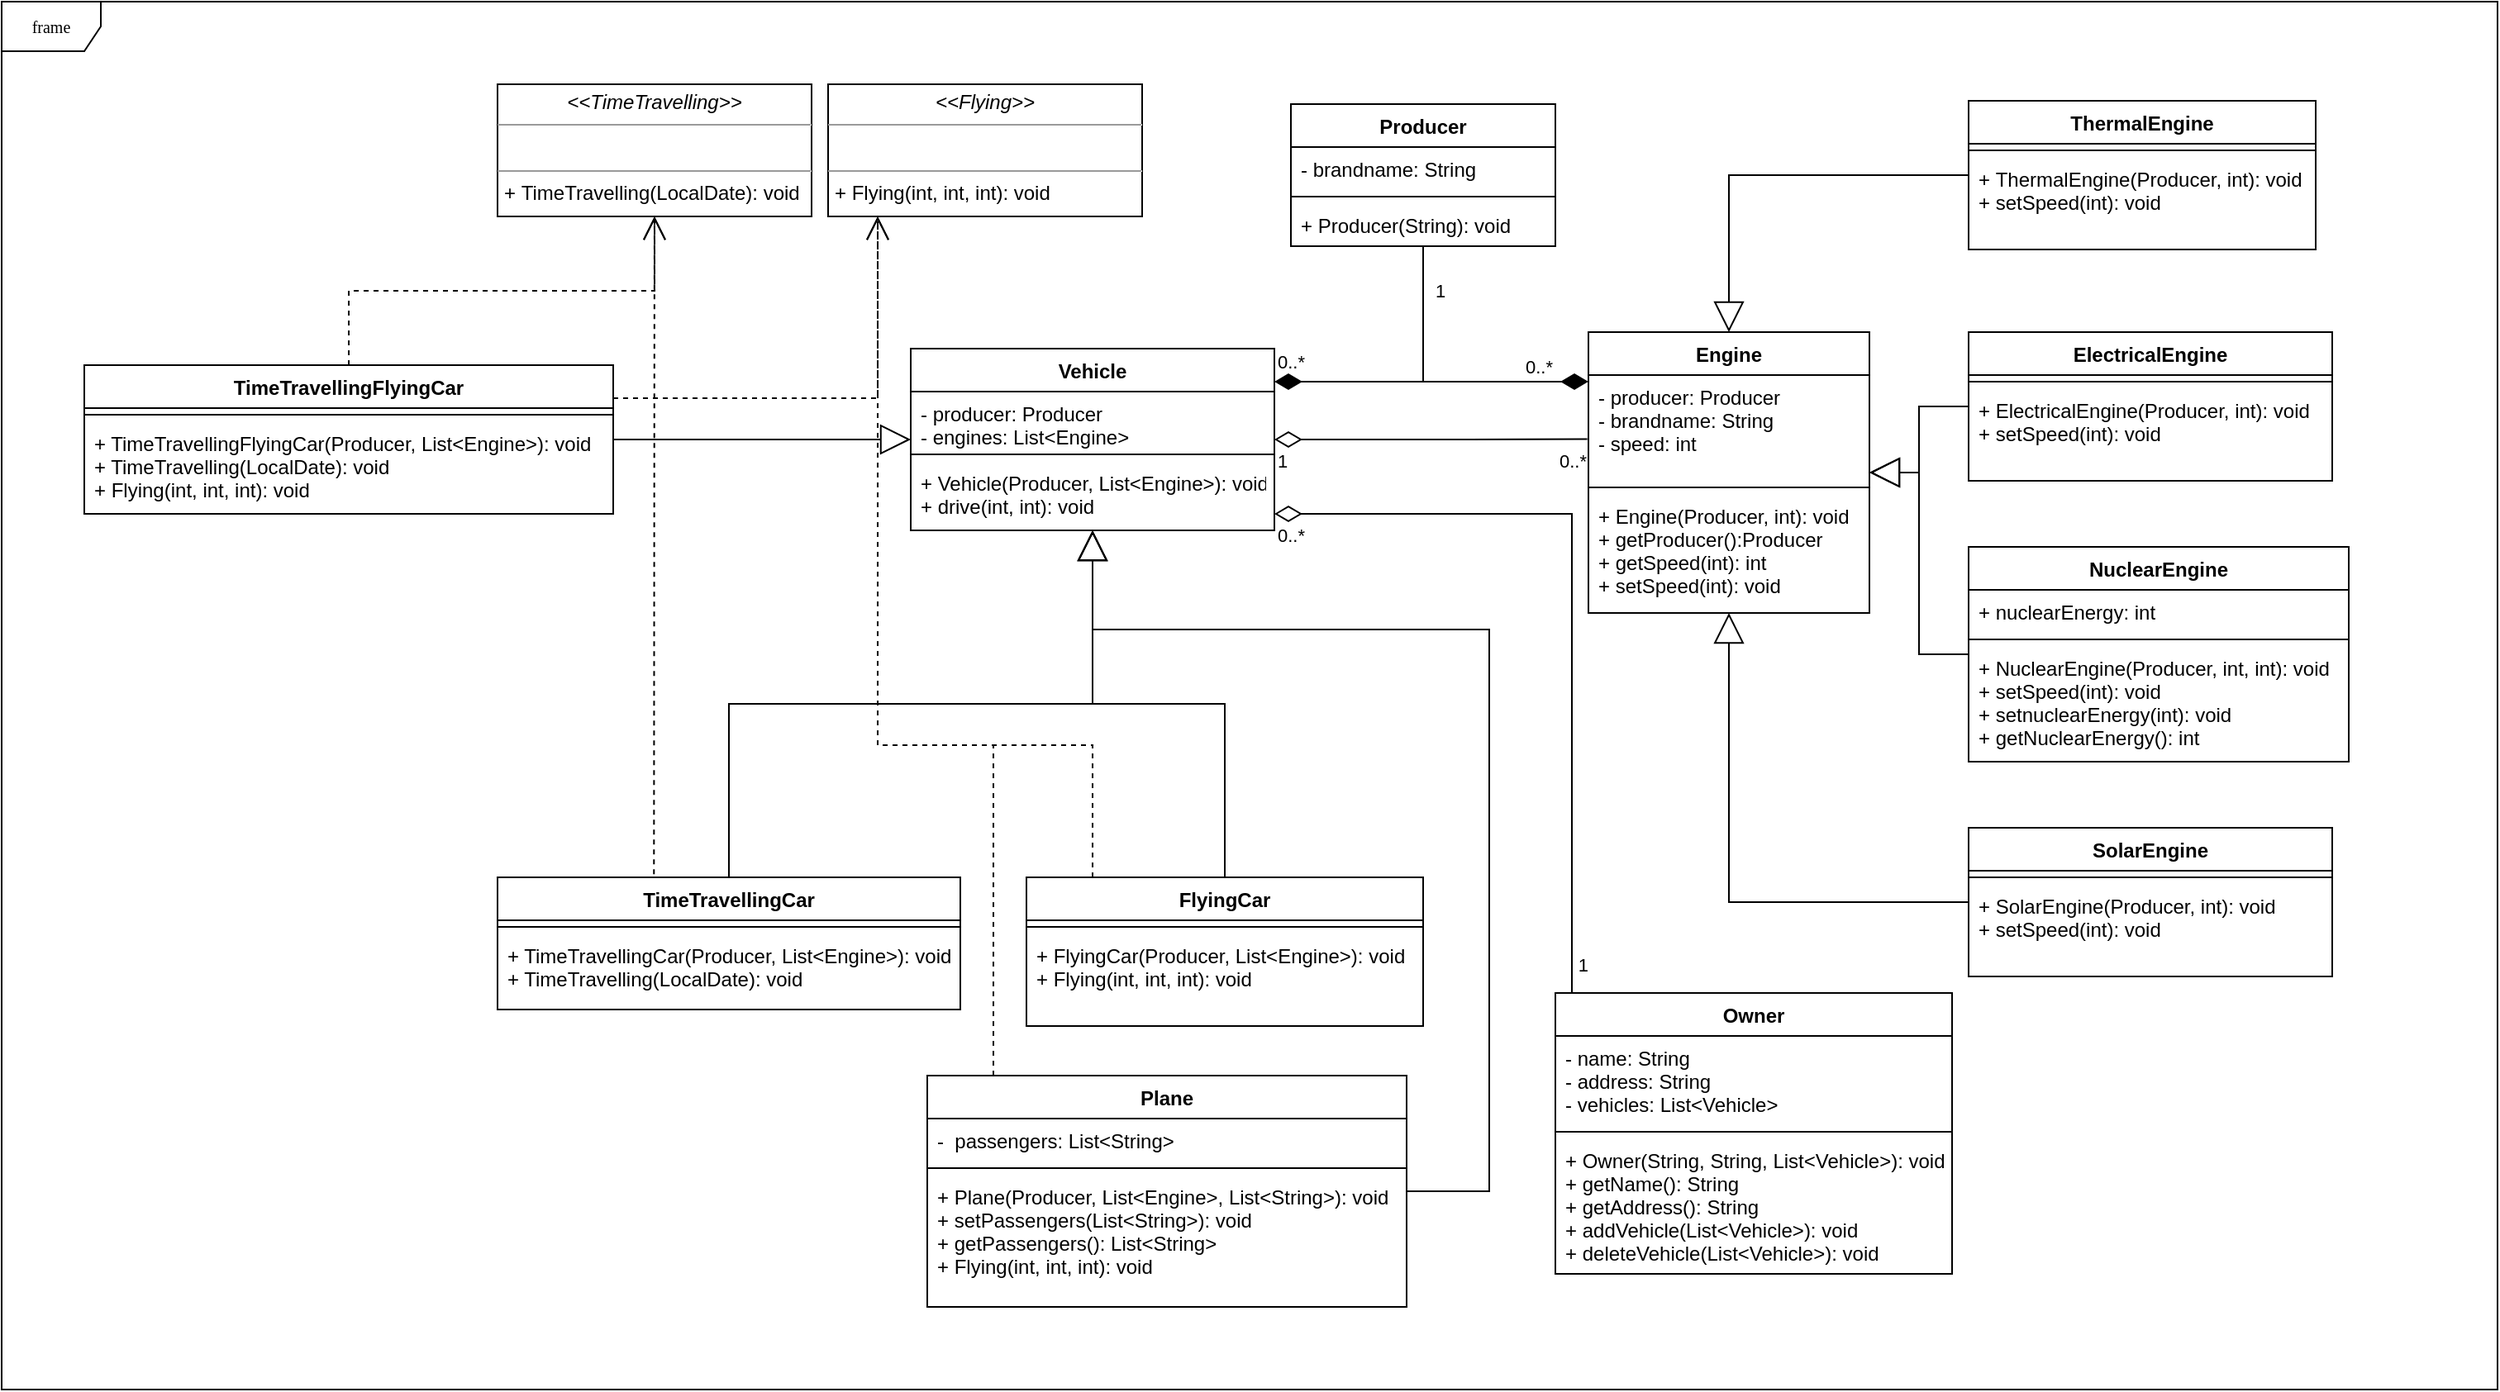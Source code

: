 <mxfile version="19.0.3" type="device"><diagram name="Page-1" id="c4acf3e9-155e-7222-9cf6-157b1a14988f"><mxGraphModel dx="1503" dy="1885" grid="1" gridSize="10" guides="1" tooltips="1" connect="1" arrows="1" fold="1" page="1" pageScale="1" pageWidth="100" pageHeight="100" background="none" math="0" shadow="0"><root><mxCell id="0"/><mxCell id="1" parent="0"/><mxCell id="17acba5748e5396b-1" value="frame" style="shape=umlFrame;whiteSpace=wrap;html=1;rounded=0;shadow=0;comic=0;labelBackgroundColor=none;strokeWidth=1;fontFamily=Verdana;fontSize=10;align=center;" parent="1" vertex="1"><mxGeometry x="-230" width="1510" height="840" as="geometry"/></mxCell><mxCell id="9zMZQVW_gY5H2Cge7QEd-1" value="Producer" style="swimlane;fontStyle=1;align=center;verticalAlign=top;childLayout=stackLayout;horizontal=1;startSize=26;horizontalStack=0;resizeParent=1;resizeParentMax=0;resizeLast=0;collapsible=1;marginBottom=0;" parent="1" vertex="1"><mxGeometry x="550" y="62" width="160" height="86" as="geometry"/></mxCell><mxCell id="9zMZQVW_gY5H2Cge7QEd-2" value="- brandname: String" style="text;strokeColor=none;fillColor=none;align=left;verticalAlign=top;spacingLeft=4;spacingRight=4;overflow=hidden;rotatable=0;points=[[0,0.5],[1,0.5]];portConstraint=eastwest;" parent="9zMZQVW_gY5H2Cge7QEd-1" vertex="1"><mxGeometry y="26" width="160" height="26" as="geometry"/></mxCell><mxCell id="9zMZQVW_gY5H2Cge7QEd-3" value="" style="line;strokeWidth=1;fillColor=none;align=left;verticalAlign=middle;spacingTop=-1;spacingLeft=3;spacingRight=3;rotatable=0;labelPosition=right;points=[];portConstraint=eastwest;" parent="9zMZQVW_gY5H2Cge7QEd-1" vertex="1"><mxGeometry y="52" width="160" height="8" as="geometry"/></mxCell><mxCell id="9zMZQVW_gY5H2Cge7QEd-4" value="+ Producer(String): void" style="text;strokeColor=none;fillColor=none;align=left;verticalAlign=top;spacingLeft=4;spacingRight=4;overflow=hidden;rotatable=0;points=[[0,0.5],[1,0.5]];portConstraint=eastwest;" parent="9zMZQVW_gY5H2Cge7QEd-1" vertex="1"><mxGeometry y="60" width="160" height="26" as="geometry"/></mxCell><mxCell id="9zMZQVW_gY5H2Cge7QEd-5" value="Vehicle" style="swimlane;fontStyle=1;align=center;verticalAlign=top;childLayout=stackLayout;horizontal=1;startSize=26;horizontalStack=0;resizeParent=1;resizeParentMax=0;resizeLast=0;collapsible=1;marginBottom=0;" parent="1" vertex="1"><mxGeometry x="320" y="210" width="220" height="110" as="geometry"/></mxCell><mxCell id="9zMZQVW_gY5H2Cge7QEd-6" value="- producer: Producer&#10;- engines: List&lt;Engine&gt;&#10;" style="text;strokeColor=none;fillColor=none;align=left;verticalAlign=top;spacingLeft=4;spacingRight=4;overflow=hidden;rotatable=0;points=[[0,0.5],[1,0.5]];portConstraint=eastwest;" parent="9zMZQVW_gY5H2Cge7QEd-5" vertex="1"><mxGeometry y="26" width="220" height="34" as="geometry"/></mxCell><mxCell id="9zMZQVW_gY5H2Cge7QEd-7" value="" style="line;strokeWidth=1;fillColor=none;align=left;verticalAlign=middle;spacingTop=-1;spacingLeft=3;spacingRight=3;rotatable=0;labelPosition=right;points=[];portConstraint=eastwest;" parent="9zMZQVW_gY5H2Cge7QEd-5" vertex="1"><mxGeometry y="60" width="220" height="8" as="geometry"/></mxCell><mxCell id="9zMZQVW_gY5H2Cge7QEd-8" value="+ Vehicle(Producer, List&lt;Engine&gt;): void&#10;+ drive(int, int): void" style="text;strokeColor=none;fillColor=none;align=left;verticalAlign=top;spacingLeft=4;spacingRight=4;overflow=hidden;rotatable=0;points=[[0,0.5],[1,0.5]];portConstraint=eastwest;" parent="9zMZQVW_gY5H2Cge7QEd-5" vertex="1"><mxGeometry y="68" width="220" height="42" as="geometry"/></mxCell><mxCell id="9zMZQVW_gY5H2Cge7QEd-9" value="Engine" style="swimlane;fontStyle=1;align=center;verticalAlign=top;childLayout=stackLayout;horizontal=1;startSize=26;horizontalStack=0;resizeParent=1;resizeParentMax=0;resizeLast=0;collapsible=1;marginBottom=0;" parent="1" vertex="1"><mxGeometry x="730" y="200" width="170" height="170" as="geometry"/></mxCell><mxCell id="9zMZQVW_gY5H2Cge7QEd-10" value="- producer: Producer&#10;- brandname: String&#10;- speed: int" style="text;strokeColor=none;fillColor=none;align=left;verticalAlign=top;spacingLeft=4;spacingRight=4;overflow=hidden;rotatable=0;points=[[0,0.5],[1,0.5]];portConstraint=eastwest;" parent="9zMZQVW_gY5H2Cge7QEd-9" vertex="1"><mxGeometry y="26" width="170" height="64" as="geometry"/></mxCell><mxCell id="9zMZQVW_gY5H2Cge7QEd-11" value="" style="line;strokeWidth=1;fillColor=none;align=left;verticalAlign=middle;spacingTop=-1;spacingLeft=3;spacingRight=3;rotatable=0;labelPosition=right;points=[];portConstraint=eastwest;" parent="9zMZQVW_gY5H2Cge7QEd-9" vertex="1"><mxGeometry y="90" width="170" height="8" as="geometry"/></mxCell><mxCell id="9zMZQVW_gY5H2Cge7QEd-12" value="+ Engine(Producer, int): void&#10;+ getProducer():Producer&#10;+ getSpeed(int): int&#10;+ setSpeed(int): void" style="text;strokeColor=none;fillColor=none;align=left;verticalAlign=top;spacingLeft=4;spacingRight=4;overflow=hidden;rotatable=0;points=[[0,0.5],[1,0.5]];portConstraint=eastwest;" parent="9zMZQVW_gY5H2Cge7QEd-9" vertex="1"><mxGeometry y="98" width="170" height="72" as="geometry"/></mxCell><mxCell id="9zMZQVW_gY5H2Cge7QEd-13" value="NuclearEngine" style="swimlane;fontStyle=1;align=center;verticalAlign=top;childLayout=stackLayout;horizontal=1;startSize=26;horizontalStack=0;resizeParent=1;resizeParentMax=0;resizeLast=0;collapsible=1;marginBottom=0;" parent="1" vertex="1"><mxGeometry x="960" y="330" width="230" height="130" as="geometry"/></mxCell><mxCell id="9zMZQVW_gY5H2Cge7QEd-14" value="+ nuclearEnergy: int" style="text;strokeColor=none;fillColor=none;align=left;verticalAlign=top;spacingLeft=4;spacingRight=4;overflow=hidden;rotatable=0;points=[[0,0.5],[1,0.5]];portConstraint=eastwest;" parent="9zMZQVW_gY5H2Cge7QEd-13" vertex="1"><mxGeometry y="26" width="230" height="26" as="geometry"/></mxCell><mxCell id="9zMZQVW_gY5H2Cge7QEd-15" value="" style="line;strokeWidth=1;fillColor=none;align=left;verticalAlign=middle;spacingTop=-1;spacingLeft=3;spacingRight=3;rotatable=0;labelPosition=right;points=[];portConstraint=eastwest;" parent="9zMZQVW_gY5H2Cge7QEd-13" vertex="1"><mxGeometry y="52" width="230" height="8" as="geometry"/></mxCell><mxCell id="9zMZQVW_gY5H2Cge7QEd-16" value="+ NuclearEngine(Producer, int, int): void&#10;+ setSpeed(int): void&#10;+ setnuclearEnergy(int): void&#10;+ getNuclearEnergy(): int" style="text;strokeColor=none;fillColor=none;align=left;verticalAlign=top;spacingLeft=4;spacingRight=4;overflow=hidden;rotatable=0;points=[[0,0.5],[1,0.5]];portConstraint=eastwest;" parent="9zMZQVW_gY5H2Cge7QEd-13" vertex="1"><mxGeometry y="60" width="230" height="70" as="geometry"/></mxCell><mxCell id="9zMZQVW_gY5H2Cge7QEd-17" value="ElectricalEngine" style="swimlane;fontStyle=1;align=center;verticalAlign=top;childLayout=stackLayout;horizontal=1;startSize=26;horizontalStack=0;resizeParent=1;resizeParentMax=0;resizeLast=0;collapsible=1;marginBottom=0;" parent="1" vertex="1"><mxGeometry x="960" y="200" width="220" height="90" as="geometry"/></mxCell><mxCell id="9zMZQVW_gY5H2Cge7QEd-19" value="" style="line;strokeWidth=1;fillColor=none;align=left;verticalAlign=middle;spacingTop=-1;spacingLeft=3;spacingRight=3;rotatable=0;labelPosition=right;points=[];portConstraint=eastwest;" parent="9zMZQVW_gY5H2Cge7QEd-17" vertex="1"><mxGeometry y="26" width="220" height="8" as="geometry"/></mxCell><mxCell id="9zMZQVW_gY5H2Cge7QEd-20" value="+ ElectricalEngine(Producer, int): void&#10;+ setSpeed(int): void" style="text;strokeColor=none;fillColor=none;align=left;verticalAlign=top;spacingLeft=4;spacingRight=4;overflow=hidden;rotatable=0;points=[[0,0.5],[1,0.5]];portConstraint=eastwest;" parent="9zMZQVW_gY5H2Cge7QEd-17" vertex="1"><mxGeometry y="34" width="220" height="56" as="geometry"/></mxCell><mxCell id="9zMZQVW_gY5H2Cge7QEd-21" value="ThermalEngine" style="swimlane;fontStyle=1;align=center;verticalAlign=top;childLayout=stackLayout;horizontal=1;startSize=26;horizontalStack=0;resizeParent=1;resizeParentMax=0;resizeLast=0;collapsible=1;marginBottom=0;" parent="1" vertex="1"><mxGeometry x="960" y="60" width="210" height="90" as="geometry"/></mxCell><mxCell id="9zMZQVW_gY5H2Cge7QEd-23" value="" style="line;strokeWidth=1;fillColor=none;align=left;verticalAlign=middle;spacingTop=-1;spacingLeft=3;spacingRight=3;rotatable=0;labelPosition=right;points=[];portConstraint=eastwest;" parent="9zMZQVW_gY5H2Cge7QEd-21" vertex="1"><mxGeometry y="26" width="210" height="8" as="geometry"/></mxCell><mxCell id="9zMZQVW_gY5H2Cge7QEd-24" value="+ ThermalEngine(Producer, int): void&#10;+ setSpeed(int): void" style="text;strokeColor=none;fillColor=none;align=left;verticalAlign=top;spacingLeft=4;spacingRight=4;overflow=hidden;rotatable=0;points=[[0,0.5],[1,0.5]];portConstraint=eastwest;" parent="9zMZQVW_gY5H2Cge7QEd-21" vertex="1"><mxGeometry y="34" width="210" height="56" as="geometry"/></mxCell><mxCell id="9zMZQVW_gY5H2Cge7QEd-29" value="SolarEngine" style="swimlane;fontStyle=1;align=center;verticalAlign=top;childLayout=stackLayout;horizontal=1;startSize=26;horizontalStack=0;resizeParent=1;resizeParentMax=0;resizeLast=0;collapsible=1;marginBottom=0;" parent="1" vertex="1"><mxGeometry x="960" y="500" width="220" height="90" as="geometry"/></mxCell><mxCell id="9zMZQVW_gY5H2Cge7QEd-31" value="" style="line;strokeWidth=1;fillColor=none;align=left;verticalAlign=middle;spacingTop=-1;spacingLeft=3;spacingRight=3;rotatable=0;labelPosition=right;points=[];portConstraint=eastwest;" parent="9zMZQVW_gY5H2Cge7QEd-29" vertex="1"><mxGeometry y="26" width="220" height="8" as="geometry"/></mxCell><mxCell id="9zMZQVW_gY5H2Cge7QEd-32" value="+ SolarEngine(Producer, int): void&#10;+ setSpeed(int): void" style="text;strokeColor=none;fillColor=none;align=left;verticalAlign=top;spacingLeft=4;spacingRight=4;overflow=hidden;rotatable=0;points=[[0,0.5],[1,0.5]];portConstraint=eastwest;" parent="9zMZQVW_gY5H2Cge7QEd-29" vertex="1"><mxGeometry y="34" width="220" height="56" as="geometry"/></mxCell><mxCell id="9zMZQVW_gY5H2Cge7QEd-34" value="" style="endArrow=block;endSize=16;endFill=0;html=1;rounded=0;edgeStyle=orthogonalEdgeStyle;" parent="1" source="9zMZQVW_gY5H2Cge7QEd-29" target="9zMZQVW_gY5H2Cge7QEd-9" edge="1"><mxGeometry width="160" relative="1" as="geometry"><mxPoint x="560" y="570" as="sourcePoint"/><mxPoint x="720" y="570" as="targetPoint"/></mxGeometry></mxCell><mxCell id="9zMZQVW_gY5H2Cge7QEd-35" value="" style="endArrow=block;endSize=16;endFill=0;html=1;rounded=0;edgeStyle=orthogonalEdgeStyle;" parent="1" source="9zMZQVW_gY5H2Cge7QEd-13" target="9zMZQVW_gY5H2Cge7QEd-9" edge="1"><mxGeometry width="160" relative="1" as="geometry"><mxPoint x="790" y="555" as="sourcePoint"/><mxPoint x="655.059" y="380" as="targetPoint"/></mxGeometry></mxCell><mxCell id="9zMZQVW_gY5H2Cge7QEd-36" value="" style="endArrow=block;endSize=16;endFill=0;html=1;rounded=0;edgeStyle=orthogonalEdgeStyle;" parent="1" source="9zMZQVW_gY5H2Cge7QEd-17" target="9zMZQVW_gY5H2Cge7QEd-9" edge="1"><mxGeometry width="160" relative="1" as="geometry"><mxPoint x="800" y="565" as="sourcePoint"/><mxPoint x="665.059" y="390" as="targetPoint"/></mxGeometry></mxCell><mxCell id="9zMZQVW_gY5H2Cge7QEd-37" value="" style="endArrow=block;endSize=16;endFill=0;html=1;rounded=0;edgeStyle=orthogonalEdgeStyle;" parent="1" source="9zMZQVW_gY5H2Cge7QEd-21" target="9zMZQVW_gY5H2Cge7QEd-9" edge="1"><mxGeometry width="160" relative="1" as="geometry"><mxPoint x="810" y="575" as="sourcePoint"/><mxPoint x="675.059" y="400" as="targetPoint"/></mxGeometry></mxCell><mxCell id="9zMZQVW_gY5H2Cge7QEd-38" value="" style="endArrow=none;html=1;endSize=12;startArrow=diamondThin;startSize=14;startFill=0;edgeStyle=orthogonalEdgeStyle;rounded=0;entryX=-0.004;entryY=0.606;entryDx=0;entryDy=0;entryPerimeter=0;endFill=0;" parent="1" source="9zMZQVW_gY5H2Cge7QEd-5" target="9zMZQVW_gY5H2Cge7QEd-10" edge="1"><mxGeometry relative="1" as="geometry"><mxPoint x="560" y="570" as="sourcePoint"/><mxPoint x="720" y="570" as="targetPoint"/></mxGeometry></mxCell><mxCell id="9zMZQVW_gY5H2Cge7QEd-39" value="1" style="edgeLabel;resizable=0;html=1;align=left;verticalAlign=top;" parent="9zMZQVW_gY5H2Cge7QEd-38" connectable="0" vertex="1"><mxGeometry x="-1" relative="1" as="geometry"/></mxCell><mxCell id="9zMZQVW_gY5H2Cge7QEd-40" value="0..*" style="edgeLabel;resizable=0;html=1;align=right;verticalAlign=top;" parent="9zMZQVW_gY5H2Cge7QEd-38" connectable="0" vertex="1"><mxGeometry x="1" relative="1" as="geometry"/></mxCell><mxCell id="9zMZQVW_gY5H2Cge7QEd-44" value="0..*" style="endArrow=none;html=1;endSize=12;startArrow=diamondThin;startSize=14;startFill=1;align=left;verticalAlign=bottom;rounded=0;edgeStyle=orthogonalEdgeStyle;endFill=0;" parent="1" source="9zMZQVW_gY5H2Cge7QEd-9" target="9zMZQVW_gY5H2Cge7QEd-1" edge="1"><mxGeometry x="-0.56" relative="1" as="geometry"><mxPoint x="560" y="230" as="sourcePoint"/><mxPoint x="680" y="310" as="targetPoint"/><Array as="points"><mxPoint x="630" y="230"/></Array><mxPoint as="offset"/></mxGeometry></mxCell><mxCell id="9zMZQVW_gY5H2Cge7QEd-45" value="1" style="edgeLabel;html=1;align=center;verticalAlign=middle;resizable=0;points=[];" parent="9zMZQVW_gY5H2Cge7QEd-44" vertex="1" connectable="0"><mxGeometry x="0.66" y="-2" relative="1" as="geometry"><mxPoint x="8" y="-4" as="offset"/></mxGeometry></mxCell><mxCell id="9zMZQVW_gY5H2Cge7QEd-47" value="0..*" style="endArrow=none;html=1;endSize=12;startArrow=diamondThin;startSize=14;startFill=1;edgeStyle=orthogonalEdgeStyle;align=left;verticalAlign=bottom;rounded=0;endFill=0;" parent="1" source="9zMZQVW_gY5H2Cge7QEd-5" target="9zMZQVW_gY5H2Cge7QEd-1" edge="1"><mxGeometry x="-1" y="3" relative="1" as="geometry"><mxPoint x="470" y="230" as="sourcePoint"/><mxPoint x="570" y="280" as="targetPoint"/><Array as="points"><mxPoint x="630" y="230"/></Array></mxGeometry></mxCell><mxCell id="9zMZQVW_gY5H2Cge7QEd-48" value="&lt;p style=&quot;margin:0px;margin-top:4px;text-align:center;&quot;&gt;&lt;i&gt;&amp;lt;&amp;lt;TimeTravelling&amp;gt;&amp;gt;&lt;/i&gt;&lt;br&gt;&lt;/p&gt;&lt;hr size=&quot;1&quot;&gt;&lt;p style=&quot;margin:0px;margin-left:4px;&quot;&gt;&lt;br&gt;&lt;/p&gt;&lt;hr size=&quot;1&quot;&gt;&lt;p style=&quot;margin:0px;margin-left:4px;&quot;&gt;+&lt;span style=&quot;background-color: initial;&quot;&gt;&amp;nbsp;TimeTravelling(LocalDate): void&lt;/span&gt;&lt;/p&gt;" style="verticalAlign=top;align=left;overflow=fill;fontSize=12;fontFamily=Helvetica;html=1;" parent="1" vertex="1"><mxGeometry x="70" y="50" width="190" height="80" as="geometry"/></mxCell><mxCell id="9zMZQVW_gY5H2Cge7QEd-49" value="TimeTravellingCar" style="swimlane;fontStyle=1;align=center;verticalAlign=top;childLayout=stackLayout;horizontal=1;startSize=26;horizontalStack=0;resizeParent=1;resizeParentMax=0;resizeLast=0;collapsible=1;marginBottom=0;" parent="1" vertex="1"><mxGeometry x="70" y="530" width="280" height="80" as="geometry"/></mxCell><mxCell id="9zMZQVW_gY5H2Cge7QEd-51" value="" style="line;strokeWidth=1;fillColor=none;align=left;verticalAlign=middle;spacingTop=-1;spacingLeft=3;spacingRight=3;rotatable=0;labelPosition=right;points=[];portConstraint=eastwest;" parent="9zMZQVW_gY5H2Cge7QEd-49" vertex="1"><mxGeometry y="26" width="280" height="8" as="geometry"/></mxCell><mxCell id="9zMZQVW_gY5H2Cge7QEd-52" value="+ TimeTravellingCar(Producer, List&lt;Engine&gt;): void&#10;+ TimeTravelling(LocalDate): void" style="text;strokeColor=none;fillColor=none;align=left;verticalAlign=top;spacingLeft=4;spacingRight=4;overflow=hidden;rotatable=0;points=[[0,0.5],[1,0.5]];portConstraint=eastwest;" parent="9zMZQVW_gY5H2Cge7QEd-49" vertex="1"><mxGeometry y="34" width="280" height="46" as="geometry"/></mxCell><mxCell id="9zMZQVW_gY5H2Cge7QEd-53" value="&lt;p style=&quot;margin:0px;margin-top:4px;text-align:center;&quot;&gt;&lt;i&gt;&amp;lt;&amp;lt;Flying&amp;gt;&amp;gt;&lt;/i&gt;&lt;br&gt;&lt;/p&gt;&lt;hr size=&quot;1&quot;&gt;&lt;p style=&quot;margin:0px;margin-left:4px;&quot;&gt;&lt;br&gt;&lt;/p&gt;&lt;hr size=&quot;1&quot;&gt;&lt;p style=&quot;margin:0px;margin-left:4px;&quot;&gt;+ Flying(int, int, int): void&lt;br&gt;&lt;/p&gt;" style="verticalAlign=top;align=left;overflow=fill;fontSize=12;fontFamily=Helvetica;html=1;" parent="1" vertex="1"><mxGeometry x="270" y="50" width="190" height="80" as="geometry"/></mxCell><mxCell id="9zMZQVW_gY5H2Cge7QEd-54" value="FlyingCar" style="swimlane;fontStyle=1;align=center;verticalAlign=top;childLayout=stackLayout;horizontal=1;startSize=26;horizontalStack=0;resizeParent=1;resizeParentMax=0;resizeLast=0;collapsible=1;marginBottom=0;" parent="1" vertex="1"><mxGeometry x="390" y="530" width="240" height="90" as="geometry"/></mxCell><mxCell id="9zMZQVW_gY5H2Cge7QEd-56" value="" style="line;strokeWidth=1;fillColor=none;align=left;verticalAlign=middle;spacingTop=-1;spacingLeft=3;spacingRight=3;rotatable=0;labelPosition=right;points=[];portConstraint=eastwest;" parent="9zMZQVW_gY5H2Cge7QEd-54" vertex="1"><mxGeometry y="26" width="240" height="8" as="geometry"/></mxCell><mxCell id="9zMZQVW_gY5H2Cge7QEd-57" value="+ FlyingCar(Producer, List&lt;Engine&gt;): void&#10;+ Flying(int, int, int): void" style="text;strokeColor=none;fillColor=none;align=left;verticalAlign=top;spacingLeft=4;spacingRight=4;overflow=hidden;rotatable=0;points=[[0,0.5],[1,0.5]];portConstraint=eastwest;" parent="9zMZQVW_gY5H2Cge7QEd-54" vertex="1"><mxGeometry y="34" width="240" height="56" as="geometry"/></mxCell><mxCell id="9zMZQVW_gY5H2Cge7QEd-58" value="" style="endArrow=open;endSize=12;dashed=1;html=1;rounded=0;exitX=0.338;exitY=-0.023;exitDx=0;exitDy=0;exitPerimeter=0;" parent="1" source="9zMZQVW_gY5H2Cge7QEd-49" target="9zMZQVW_gY5H2Cge7QEd-48" edge="1"><mxGeometry width="160" relative="1" as="geometry"><mxPoint x="310" y="410" as="sourcePoint"/><mxPoint x="470" y="410" as="targetPoint"/></mxGeometry></mxCell><mxCell id="9zMZQVW_gY5H2Cge7QEd-59" value="" style="endArrow=open;endSize=12;dashed=1;html=1;rounded=0;edgeStyle=orthogonalEdgeStyle;" parent="1" source="9zMZQVW_gY5H2Cge7QEd-54" target="9zMZQVW_gY5H2Cge7QEd-53" edge="1"><mxGeometry width="160" relative="1" as="geometry"><mxPoint x="211.25" y="540" as="sourcePoint"/><mxPoint x="193.75" y="460" as="targetPoint"/><Array as="points"><mxPoint x="430" y="450"/><mxPoint x="300" y="450"/></Array></mxGeometry></mxCell><mxCell id="9zMZQVW_gY5H2Cge7QEd-65" value="" style="endArrow=block;endSize=16;endFill=0;html=1;rounded=0;edgeStyle=orthogonalEdgeStyle;" parent="1" source="9zMZQVW_gY5H2Cge7QEd-54" target="9zMZQVW_gY5H2Cge7QEd-5" edge="1"><mxGeometry width="160" relative="1" as="geometry"><mxPoint x="970" y="555" as="sourcePoint"/><mxPoint x="825.0" y="380" as="targetPoint"/></mxGeometry></mxCell><mxCell id="9zMZQVW_gY5H2Cge7QEd-66" value="" style="endArrow=block;endSize=16;endFill=0;html=1;rounded=0;edgeStyle=orthogonalEdgeStyle;" parent="1" source="9zMZQVW_gY5H2Cge7QEd-49" target="9zMZQVW_gY5H2Cge7QEd-5" edge="1"><mxGeometry width="160" relative="1" as="geometry"><mxPoint x="980" y="565" as="sourcePoint"/><mxPoint x="835.0" y="390" as="targetPoint"/></mxGeometry></mxCell><mxCell id="9zMZQVW_gY5H2Cge7QEd-68" value="Plane" style="swimlane;fontStyle=1;align=center;verticalAlign=top;childLayout=stackLayout;horizontal=1;startSize=26;horizontalStack=0;resizeParent=1;resizeParentMax=0;resizeLast=0;collapsible=1;marginBottom=0;" parent="1" vertex="1"><mxGeometry x="330" y="650" width="290" height="140" as="geometry"/></mxCell><mxCell id="9zMZQVW_gY5H2Cge7QEd-69" value="-  passengers: List&lt;String&gt;" style="text;strokeColor=none;fillColor=none;align=left;verticalAlign=top;spacingLeft=4;spacingRight=4;overflow=hidden;rotatable=0;points=[[0,0.5],[1,0.5]];portConstraint=eastwest;" parent="9zMZQVW_gY5H2Cge7QEd-68" vertex="1"><mxGeometry y="26" width="290" height="26" as="geometry"/></mxCell><mxCell id="9zMZQVW_gY5H2Cge7QEd-70" value="" style="line;strokeWidth=1;fillColor=none;align=left;verticalAlign=middle;spacingTop=-1;spacingLeft=3;spacingRight=3;rotatable=0;labelPosition=right;points=[];portConstraint=eastwest;" parent="9zMZQVW_gY5H2Cge7QEd-68" vertex="1"><mxGeometry y="52" width="290" height="8" as="geometry"/></mxCell><mxCell id="9zMZQVW_gY5H2Cge7QEd-71" value="+ Plane(Producer, List&lt;Engine&gt;, List&lt;String&gt;): void&#10;+ setPassengers(List&lt;String&gt;): void&#10;+ getPassengers(): List&lt;String&gt;&#10;+ Flying(int, int, int): void" style="text;strokeColor=none;fillColor=none;align=left;verticalAlign=top;spacingLeft=4;spacingRight=4;overflow=hidden;rotatable=0;points=[[0,0.5],[1,0.5]];portConstraint=eastwest;" parent="9zMZQVW_gY5H2Cge7QEd-68" vertex="1"><mxGeometry y="60" width="290" height="80" as="geometry"/></mxCell><mxCell id="9zMZQVW_gY5H2Cge7QEd-72" value="" style="endArrow=none;endSize=12;dashed=1;html=1;rounded=0;edgeStyle=orthogonalEdgeStyle;entryX=0.152;entryY=1.037;entryDx=0;entryDy=0;entryPerimeter=0;endFill=0;" parent="1" source="9zMZQVW_gY5H2Cge7QEd-68" target="9zMZQVW_gY5H2Cge7QEd-53" edge="1"><mxGeometry width="160" relative="1" as="geometry"><mxPoint x="440.048" y="540" as="sourcePoint"/><mxPoint x="310.048" y="140" as="targetPoint"/><Array as="points"><mxPoint x="370" y="450"/><mxPoint x="300" y="450"/><mxPoint x="300" y="133"/></Array></mxGeometry></mxCell><mxCell id="9zMZQVW_gY5H2Cge7QEd-73" value="" style="endArrow=block;endSize=16;endFill=0;html=1;rounded=0;edgeStyle=orthogonalEdgeStyle;" parent="1" source="9zMZQVW_gY5H2Cge7QEd-68" target="9zMZQVW_gY5H2Cge7QEd-8" edge="1"><mxGeometry width="160" relative="1" as="geometry"><mxPoint x="520.048" y="540" as="sourcePoint"/><mxPoint x="440" y="330" as="targetPoint"/><Array as="points"><mxPoint x="670" y="720"/><mxPoint x="670" y="380"/><mxPoint x="430" y="380"/></Array></mxGeometry></mxCell><mxCell id="9zMZQVW_gY5H2Cge7QEd-74" value="TimeTravellingFlyingCar&#10;&#10;&#10;" style="swimlane;fontStyle=1;align=center;verticalAlign=top;childLayout=stackLayout;horizontal=1;startSize=26;horizontalStack=0;resizeParent=1;resizeParentMax=0;resizeLast=0;collapsible=1;marginBottom=0;" parent="1" vertex="1"><mxGeometry x="-180" y="220" width="320" height="90" as="geometry"/></mxCell><mxCell id="9zMZQVW_gY5H2Cge7QEd-76" value="" style="line;strokeWidth=1;fillColor=none;align=left;verticalAlign=middle;spacingTop=-1;spacingLeft=3;spacingRight=3;rotatable=0;labelPosition=right;points=[];portConstraint=eastwest;" parent="9zMZQVW_gY5H2Cge7QEd-74" vertex="1"><mxGeometry y="26" width="320" height="8" as="geometry"/></mxCell><mxCell id="9zMZQVW_gY5H2Cge7QEd-77" value="+ TimeTravellingFlyingCar(Producer, List&lt;Engine&gt;): void&#10;+ TimeTravelling(LocalDate): void&#10;+ Flying(int, int, int): void" style="text;strokeColor=none;fillColor=none;align=left;verticalAlign=top;spacingLeft=4;spacingRight=4;overflow=hidden;rotatable=0;points=[[0,0.5],[1,0.5]];portConstraint=eastwest;" parent="9zMZQVW_gY5H2Cge7QEd-74" vertex="1"><mxGeometry y="34" width="320" height="56" as="geometry"/></mxCell><mxCell id="9zMZQVW_gY5H2Cge7QEd-78" value="" style="endArrow=open;endSize=12;dashed=1;html=1;rounded=0;edgeStyle=orthogonalEdgeStyle;" parent="1" source="9zMZQVW_gY5H2Cge7QEd-74" target="9zMZQVW_gY5H2Cge7QEd-48" edge="1"><mxGeometry width="160" relative="1" as="geometry"><mxPoint x="174.64" y="538.16" as="sourcePoint"/><mxPoint x="174.967" y="140" as="targetPoint"/></mxGeometry></mxCell><mxCell id="9zMZQVW_gY5H2Cge7QEd-79" value="" style="endArrow=open;endSize=12;dashed=1;html=1;rounded=0;edgeStyle=orthogonalEdgeStyle;" parent="1" source="9zMZQVW_gY5H2Cge7QEd-74" target="9zMZQVW_gY5H2Cge7QEd-53" edge="1"><mxGeometry width="160" relative="1" as="geometry"><mxPoint x="184.64" y="548.16" as="sourcePoint"/><mxPoint x="184.967" y="150" as="targetPoint"/><Array as="points"><mxPoint x="300" y="240"/></Array></mxGeometry></mxCell><mxCell id="9zMZQVW_gY5H2Cge7QEd-80" value="" style="endArrow=block;endSize=16;endFill=0;html=1;rounded=0;" parent="1" source="9zMZQVW_gY5H2Cge7QEd-74" target="9zMZQVW_gY5H2Cge7QEd-5" edge="1"><mxGeometry width="160" relative="1" as="geometry"><mxPoint x="630" y="730" as="sourcePoint"/><mxPoint x="440.0" y="330" as="targetPoint"/></mxGeometry></mxCell><mxCell id="PpfwGzPkthCbMVg_DSOL-1" value="Owner" style="swimlane;fontStyle=1;align=center;verticalAlign=top;childLayout=stackLayout;horizontal=1;startSize=26;horizontalStack=0;resizeParent=1;resizeParentMax=0;resizeLast=0;collapsible=1;marginBottom=0;" vertex="1" parent="1"><mxGeometry x="710" y="600" width="240" height="170" as="geometry"/></mxCell><mxCell id="PpfwGzPkthCbMVg_DSOL-2" value="- name: String&#10;- address: String&#10;- vehicles: List&lt;Vehicle&gt;" style="text;strokeColor=none;fillColor=none;align=left;verticalAlign=top;spacingLeft=4;spacingRight=4;overflow=hidden;rotatable=0;points=[[0,0.5],[1,0.5]];portConstraint=eastwest;" vertex="1" parent="PpfwGzPkthCbMVg_DSOL-1"><mxGeometry y="26" width="240" height="54" as="geometry"/></mxCell><mxCell id="PpfwGzPkthCbMVg_DSOL-3" value="" style="line;strokeWidth=1;fillColor=none;align=left;verticalAlign=middle;spacingTop=-1;spacingLeft=3;spacingRight=3;rotatable=0;labelPosition=right;points=[];portConstraint=eastwest;" vertex="1" parent="PpfwGzPkthCbMVg_DSOL-1"><mxGeometry y="80" width="240" height="8" as="geometry"/></mxCell><mxCell id="PpfwGzPkthCbMVg_DSOL-4" value="+ Owner(String, String, List&lt;Vehicle&gt;): void&#10;+ getName(): String&#10;+ getAddress(): String&#10;+ addVehicle(List&lt;Vehicle&gt;): void&#10;+ deleteVehicle(List&lt;Vehicle&gt;): void" style="text;strokeColor=none;fillColor=none;align=left;verticalAlign=top;spacingLeft=4;spacingRight=4;overflow=hidden;rotatable=0;points=[[0,0.5],[1,0.5]];portConstraint=eastwest;" vertex="1" parent="PpfwGzPkthCbMVg_DSOL-1"><mxGeometry y="88" width="240" height="82" as="geometry"/></mxCell><mxCell id="PpfwGzPkthCbMVg_DSOL-5" value="" style="endArrow=none;html=1;endSize=12;startArrow=diamondThin;startSize=14;startFill=0;rounded=0;elbow=vertical;edgeStyle=orthogonalEdgeStyle;endFill=0;" edge="1" parent="1" source="9zMZQVW_gY5H2Cge7QEd-5"><mxGeometry x="0.149" relative="1" as="geometry"><mxPoint x="590" y="560" as="sourcePoint"/><mxPoint x="720" y="600" as="targetPoint"/><Array as="points"><mxPoint x="720" y="310"/></Array><mxPoint as="offset"/></mxGeometry></mxCell><mxCell id="PpfwGzPkthCbMVg_DSOL-6" value="0..*" style="edgeLabel;resizable=0;html=1;align=left;verticalAlign=top;" connectable="0" vertex="1" parent="PpfwGzPkthCbMVg_DSOL-5"><mxGeometry x="-1" relative="1" as="geometry"/></mxCell><mxCell id="PpfwGzPkthCbMVg_DSOL-7" value="1" style="edgeLabel;resizable=0;html=1;align=right;verticalAlign=top;" connectable="0" vertex="1" parent="PpfwGzPkthCbMVg_DSOL-5"><mxGeometry x="1" relative="1" as="geometry"><mxPoint x="10" y="-30" as="offset"/></mxGeometry></mxCell></root></mxGraphModel></diagram></mxfile>